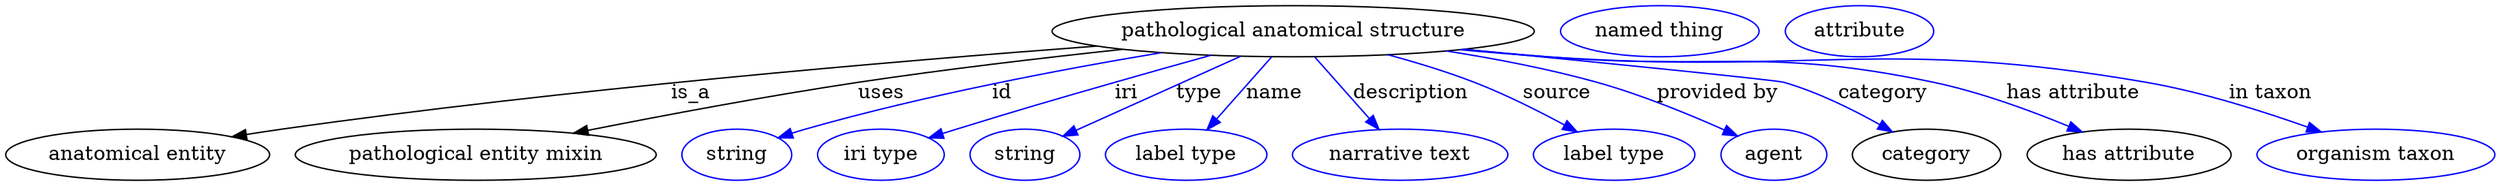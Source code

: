 digraph {
	graph [bb="0,0,1743.5,123"];
	node [label="\N"];
	"pathological anatomical structure"	 [height=0.5,
		label="pathological anatomical structure",
		pos="902.29,105",
		width=4.694];
	"anatomical entity"	 [height=0.5,
		pos="92.292,18",
		width=2.5637];
	"pathological anatomical structure" -> "anatomical entity"	 [label=is_a,
		lp="460.29,61.5",
		pos="e,159.02,30.508 760.23,95.175 616.75,84.313 388.95,64.499 193.29,36 185.4,34.85 177.17,33.552 168.98,32.192"];
	"pathological entity mixin"	 [height=0.5,
		pos="329.29,18",
		width=3.5205];
	"pathological anatomical structure" -> "pathological entity mixin"	 [label=uses,
		lp="613.79,61.5",
		pos="e,400.44,32.956 779.96,92.556 724.13,86.365 657.24,78.23 597.29,69 534.29,59.3 463.47,45.705 410.46,34.99"];
	id	 [color=blue,
		height=0.5,
		label=string,
		pos="512.29,18",
		width=1.0652];
	"pathological anatomical structure" -> id	 [color=blue,
		label=id,
		lp="698.29,61.5",
		pos="e,541.51,29.738 806.14,90.146 737,78.369 641.96,59.922 560.29,36 557.31,35.128 554.26,34.159 551.19,33.136",
		style=solid];
	iri	 [color=blue,
		height=0.5,
		label="iri type",
		pos="613.29,18",
		width=1.2277];
	"pathological anatomical structure" -> iri	 [color=blue,
		label=iri,
		lp="778.29,61.5",
		pos="e,647.52,29.583 842.2,88.108 794.59,74.545 726.48,54.737 667.29,36 663.99,34.954 660.58,33.857 657.15,32.743",
		style=solid];
	type	 [color=blue,
		height=0.5,
		label=string,
		pos="714.29,18",
		width=1.0652];
	"pathological anatomical structure" -> type	 [color=blue,
		label=type,
		lp="836.29,61.5",
		pos="e,741.63,30.649 864.25,87.394 831.14,72.075 783.48,50.018 750.83,34.908",
		style=solid];
	name	 [color=blue,
		height=0.5,
		label="label type",
		pos="827.29,18",
		width=1.5707];
	"pathological anatomical structure" -> name	 [color=blue,
		label=name,
		lp="889.29,61.5",
		pos="e,842.3,35.41 886.75,86.974 875.85,74.325 861.12,57.241 849.05,43.24",
		style=solid];
	description	 [color=blue,
		height=0.5,
		label="narrative text",
		pos="977.29,18",
		width=2.0943];
	"pathological anatomical structure" -> description	 [color=blue,
		label=description,
		lp="985.29,61.5",
		pos="e,962.03,35.706 917.83,86.974 928.66,74.409 943.27,57.466 955.29,43.517",
		style=solid];
	source	 [color=blue,
		height=0.5,
		label="label type",
		pos="1127.3,18",
		width=1.5707];
	"pathological anatomical structure" -> source	 [color=blue,
		label=source,
		lp="1087.8,61.5",
		pos="e,1100.4,34.088 970.93,88.551 990.4,83.122 1011.4,76.518 1030.3,69 1051.2,60.665 1073.5,49.135 1091.5,39.146",
		style=solid];
	"provided by"	 [color=blue,
		height=0.5,
		label=agent,
		pos="1239.3,18",
		width=1.0291];
	"pathological anatomical structure" -> "provided by"	 [color=blue,
		label="provided by",
		lp="1200.8,61.5",
		pos="e,1213,30.93 1012.5,91.349 1046.2,85.876 1083.1,78.548 1116.3,69 1146.7,60.262 1179.7,46.295 1203.9,35.184",
		style=solid];
	category	 [height=0.5,
		pos="1346.3,18",
		width=1.4443];
	"pathological anatomical structure" -> category	 [color=blue,
		label=category,
		lp="1316.3,61.5",
		pos="e,1321.7,33.931 1024.5,92.507 1122.6,82.438 1244.5,69.82 1247.3,69 1270.4,62.115 1294.4,49.849 1313.1,39.072",
		style=solid];
	"has attribute"	 [height=0.5,
		pos="1487.3,18",
		width=1.9859];
	"pathological anatomical structure" -> "has attribute"	 [color=blue,
		label="has attribute",
		lp="1449.3,61.5",
		pos="e,1453.5,33.983 1022.4,92.281 1041.7,90.397 1061.6,88.566 1080.3,87 1201,76.904 1233.9,94.687 1352.3,69 1384,62.116 1418.2,49.134 \
1444.3,37.991",
		style=solid];
	"in taxon"	 [color=blue,
		height=0.5,
		label="organism taxon",
		pos="1660.3,18",
		width=2.3109];
	"pathological anatomical structure" -> "in taxon"	 [color=blue,
		label="in taxon",
		lp="1587.3,61.5",
		pos="e,1620.6,33.912 1020.5,92.082 1040.4,90.178 1060.9,88.393 1080.3,87 1266.6,73.595 1316.3,101.66 1500.3,69 1538.2,62.263 1579.7,48.885 \
1610.8,37.52",
		style=solid];
	"named thing_category"	 [color=blue,
		height=0.5,
		label="named thing",
		pos="1159.3,105",
		width=1.9318];
	"organismal entity_has attribute"	 [color=blue,
		height=0.5,
		label=attribute,
		pos="1299.3,105",
		width=1.4443];
}
